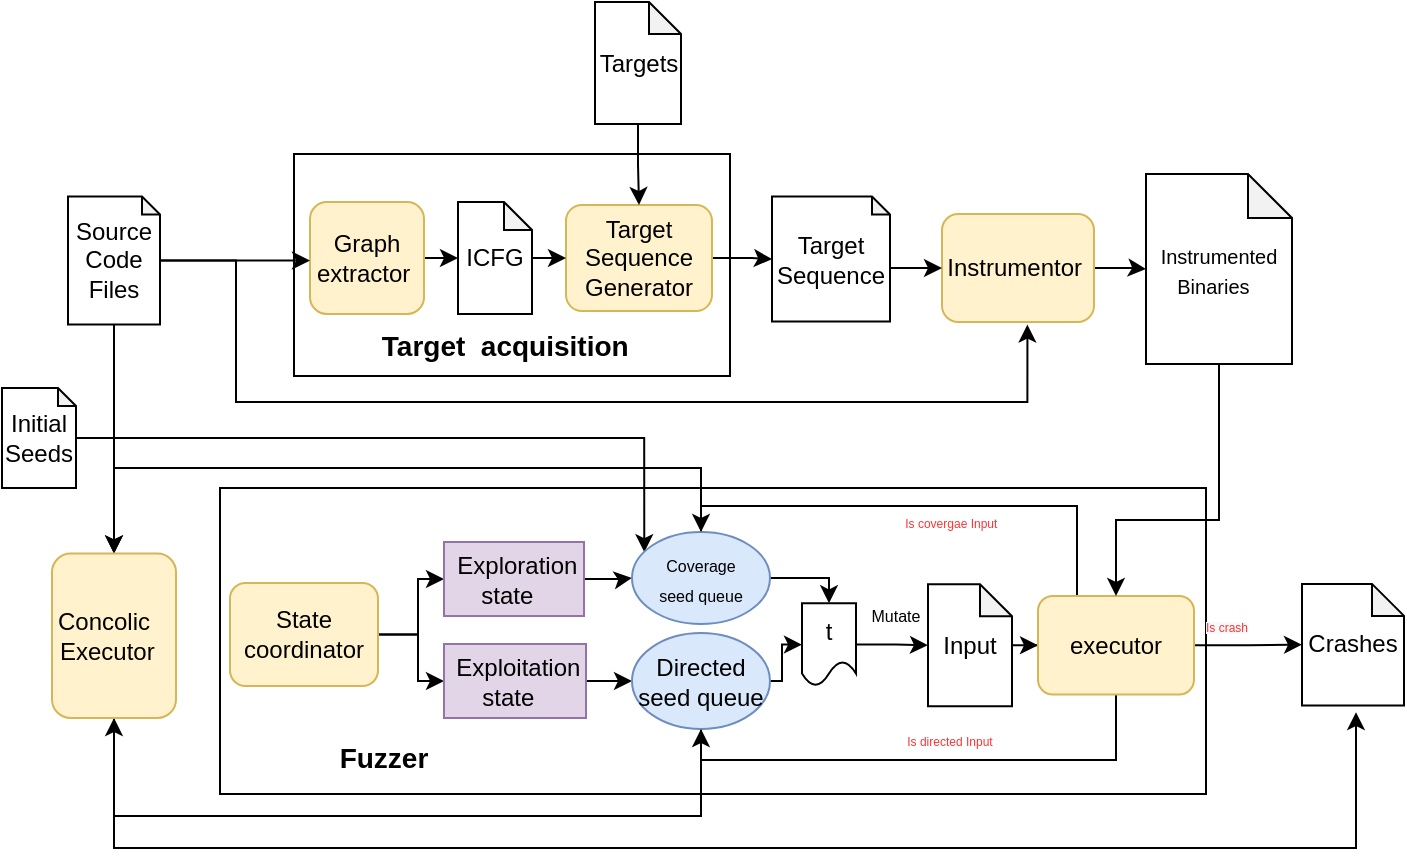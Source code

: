 <mxfile version="14.7.3" type="github">
  <diagram id="C5RBs43oDa-KdzZeNtuy" name="Page-1">
    <mxGraphModel dx="945" dy="526" grid="0" gridSize="10" guides="1" tooltips="1" connect="1" arrows="1" fold="1" page="1" pageScale="1" pageWidth="827" pageHeight="1169" math="0" shadow="0">
      <root>
        <mxCell id="WIyWlLk6GJQsqaUBKTNV-0" />
        <mxCell id="WIyWlLk6GJQsqaUBKTNV-1" parent="WIyWlLk6GJQsqaUBKTNV-0" />
        <mxCell id="UjE3L4kTOoVHfdXD8Hv7-6" value="" style="rounded=0;whiteSpace=wrap;html=1;" vertex="1" parent="WIyWlLk6GJQsqaUBKTNV-1">
          <mxGeometry x="224" y="477" width="218" height="111" as="geometry" />
        </mxCell>
        <mxCell id="UjE3L4kTOoVHfdXD8Hv7-15" style="edgeStyle=orthogonalEdgeStyle;rounded=0;orthogonalLoop=1;jettySize=auto;html=1;exitX=1;exitY=0.5;exitDx=0;exitDy=0;entryX=0;entryY=0.5;entryDx=0;entryDy=0;entryPerimeter=0;" edge="1" parent="WIyWlLk6GJQsqaUBKTNV-1" source="UjE3L4kTOoVHfdXD8Hv7-7" target="UjE3L4kTOoVHfdXD8Hv7-12">
          <mxGeometry relative="1" as="geometry" />
        </mxCell>
        <mxCell id="UjE3L4kTOoVHfdXD8Hv7-7" value="&lt;span class=&quot;fontstyle0&quot;&gt;Graph&lt;br&gt;&amp;nbsp;extractor&lt;/span&gt;&amp;nbsp;&amp;nbsp;" style="rounded=1;whiteSpace=wrap;html=1;fillColor=#fff2cc;strokeColor=#d6b656;" vertex="1" parent="WIyWlLk6GJQsqaUBKTNV-1">
          <mxGeometry x="232" y="501" width="57" height="56" as="geometry" />
        </mxCell>
        <mxCell id="UjE3L4kTOoVHfdXD8Hv7-22" style="edgeStyle=orthogonalEdgeStyle;rounded=0;orthogonalLoop=1;jettySize=auto;html=1;" edge="1" parent="WIyWlLk6GJQsqaUBKTNV-1" source="UjE3L4kTOoVHfdXD8Hv7-8" target="UjE3L4kTOoVHfdXD8Hv7-20">
          <mxGeometry relative="1" as="geometry" />
        </mxCell>
        <mxCell id="UjE3L4kTOoVHfdXD8Hv7-8" value="Target Sequence Generator" style="rounded=1;whiteSpace=wrap;html=1;fillColor=#fff2cc;strokeColor=#d6b656;" vertex="1" parent="WIyWlLk6GJQsqaUBKTNV-1">
          <mxGeometry x="360" y="502.5" width="73" height="53" as="geometry" />
        </mxCell>
        <mxCell id="UjE3L4kTOoVHfdXD8Hv7-14" value="" style="edgeStyle=orthogonalEdgeStyle;rounded=0;orthogonalLoop=1;jettySize=auto;html=1;" edge="1" parent="WIyWlLk6GJQsqaUBKTNV-1" source="UjE3L4kTOoVHfdXD8Hv7-10" target="UjE3L4kTOoVHfdXD8Hv7-7">
          <mxGeometry relative="1" as="geometry">
            <Array as="points">
              <mxPoint x="232" y="529" />
              <mxPoint x="232" y="529" />
            </Array>
          </mxGeometry>
        </mxCell>
        <mxCell id="UjE3L4kTOoVHfdXD8Hv7-26" style="edgeStyle=orthogonalEdgeStyle;rounded=0;orthogonalLoop=1;jettySize=auto;html=1;entryX=0.562;entryY=1.024;entryDx=0;entryDy=0;entryPerimeter=0;" edge="1" parent="WIyWlLk6GJQsqaUBKTNV-1" source="UjE3L4kTOoVHfdXD8Hv7-10" target="UjE3L4kTOoVHfdXD8Hv7-19">
          <mxGeometry relative="1" as="geometry">
            <Array as="points">
              <mxPoint x="195" y="530" />
              <mxPoint x="195" y="601" />
              <mxPoint x="591" y="601" />
            </Array>
          </mxGeometry>
        </mxCell>
        <mxCell id="UjE3L4kTOoVHfdXD8Hv7-85" style="edgeStyle=orthogonalEdgeStyle;rounded=0;orthogonalLoop=1;jettySize=auto;html=1;" edge="1" parent="WIyWlLk6GJQsqaUBKTNV-1" source="UjE3L4kTOoVHfdXD8Hv7-10" target="UjE3L4kTOoVHfdXD8Hv7-84">
          <mxGeometry relative="1" as="geometry" />
        </mxCell>
        <mxCell id="UjE3L4kTOoVHfdXD8Hv7-10" value="&lt;font style=&quot;font-size: 12px&quot;&gt;Source Code Files&lt;/font&gt;" style="shape=note;whiteSpace=wrap;html=1;backgroundOutline=1;darkOpacity=0.05;size=9;" vertex="1" parent="WIyWlLk6GJQsqaUBKTNV-1">
          <mxGeometry x="111" y="498.25" width="46" height="64" as="geometry" />
        </mxCell>
        <mxCell id="UjE3L4kTOoVHfdXD8Hv7-18" style="edgeStyle=orthogonalEdgeStyle;rounded=0;orthogonalLoop=1;jettySize=auto;html=1;entryX=0.5;entryY=0;entryDx=0;entryDy=0;" edge="1" parent="WIyWlLk6GJQsqaUBKTNV-1" source="UjE3L4kTOoVHfdXD8Hv7-11" target="UjE3L4kTOoVHfdXD8Hv7-8">
          <mxGeometry relative="1" as="geometry" />
        </mxCell>
        <mxCell id="UjE3L4kTOoVHfdXD8Hv7-11" value="&lt;font style=&quot;font-size: 12px&quot;&gt;Targets&lt;/font&gt;" style="shape=note;whiteSpace=wrap;html=1;backgroundOutline=1;darkOpacity=0.05;size=16;" vertex="1" parent="WIyWlLk6GJQsqaUBKTNV-1">
          <mxGeometry x="374.5" y="401" width="43" height="61" as="geometry" />
        </mxCell>
        <mxCell id="UjE3L4kTOoVHfdXD8Hv7-16" value="" style="edgeStyle=orthogonalEdgeStyle;rounded=0;orthogonalLoop=1;jettySize=auto;html=1;" edge="1" parent="WIyWlLk6GJQsqaUBKTNV-1" source="UjE3L4kTOoVHfdXD8Hv7-12" target="UjE3L4kTOoVHfdXD8Hv7-8">
          <mxGeometry relative="1" as="geometry">
            <Array as="points">
              <mxPoint x="360" y="529" />
              <mxPoint x="360" y="529" />
            </Array>
          </mxGeometry>
        </mxCell>
        <mxCell id="UjE3L4kTOoVHfdXD8Hv7-12" value="&lt;font style=&quot;font-size: 12px&quot;&gt;ICFG&lt;/font&gt;" style="shape=note;whiteSpace=wrap;html=1;backgroundOutline=1;darkOpacity=0.05;size=14;" vertex="1" parent="WIyWlLk6GJQsqaUBKTNV-1">
          <mxGeometry x="306" y="501" width="37" height="56" as="geometry" />
        </mxCell>
        <mxCell id="UjE3L4kTOoVHfdXD8Hv7-13" value="&lt;b&gt;&lt;font style=&quot;font-size: 14px&quot;&gt;&lt;span class=&quot;fontstyle0&quot;&gt;Target&amp;nbsp; acquisition&lt;/span&gt;&amp;nbsp;&amp;nbsp;&lt;/font&gt;&lt;/b&gt;" style="text;html=1;strokeColor=none;fillColor=none;align=center;verticalAlign=middle;whiteSpace=wrap;rounded=0;" vertex="1" parent="WIyWlLk6GJQsqaUBKTNV-1">
          <mxGeometry x="247.5" y="563" width="171" height="19" as="geometry" />
        </mxCell>
        <mxCell id="UjE3L4kTOoVHfdXD8Hv7-31" value="" style="edgeStyle=orthogonalEdgeStyle;rounded=0;orthogonalLoop=1;jettySize=auto;html=1;" edge="1" parent="WIyWlLk6GJQsqaUBKTNV-1" source="UjE3L4kTOoVHfdXD8Hv7-19" target="UjE3L4kTOoVHfdXD8Hv7-25">
          <mxGeometry relative="1" as="geometry" />
        </mxCell>
        <mxCell id="UjE3L4kTOoVHfdXD8Hv7-19" value="&lt;span class=&quot;fontstyle0&quot;&gt;&amp;nbsp;Instrumentor&lt;/span&gt;&amp;nbsp;&amp;nbsp;" style="rounded=1;whiteSpace=wrap;html=1;fillColor=#fff2cc;strokeColor=#d6b656;" vertex="1" parent="WIyWlLk6GJQsqaUBKTNV-1">
          <mxGeometry x="548" y="507" width="76" height="54" as="geometry" />
        </mxCell>
        <mxCell id="UjE3L4kTOoVHfdXD8Hv7-24" style="edgeStyle=orthogonalEdgeStyle;rounded=0;orthogonalLoop=1;jettySize=auto;html=1;exitX=0;exitY=0;exitDx=59;exitDy=35.75;exitPerimeter=0;" edge="1" parent="WIyWlLk6GJQsqaUBKTNV-1" source="UjE3L4kTOoVHfdXD8Hv7-20" target="UjE3L4kTOoVHfdXD8Hv7-19">
          <mxGeometry relative="1" as="geometry" />
        </mxCell>
        <mxCell id="UjE3L4kTOoVHfdXD8Hv7-20" value="Target Sequence" style="shape=note;whiteSpace=wrap;html=1;backgroundOutline=1;darkOpacity=0.05;size=9;" vertex="1" parent="WIyWlLk6GJQsqaUBKTNV-1">
          <mxGeometry x="463" y="498.25" width="59" height="62.5" as="geometry" />
        </mxCell>
        <mxCell id="UjE3L4kTOoVHfdXD8Hv7-25" value="&lt;font style=&quot;font-size: 10px&quot;&gt;&lt;font style=&quot;font-size: 10px&quot;&gt;&lt;span class=&quot;fontstyle0&quot; style=&quot;font-size: 10px&quot;&gt;Instrumented&lt;br style=&quot;font-size: 10px&quot;&gt;Binaries&lt;/span&gt;&amp;nbsp;&lt;/font&gt;&lt;font style=&quot;font-size: 10px&quot;&gt;&amp;nbsp;&lt;/font&gt;&lt;/font&gt;" style="shape=note;whiteSpace=wrap;html=1;backgroundOutline=1;darkOpacity=0.05;size=22;" vertex="1" parent="WIyWlLk6GJQsqaUBKTNV-1">
          <mxGeometry x="650" y="487" width="73" height="95" as="geometry" />
        </mxCell>
        <mxCell id="UjE3L4kTOoVHfdXD8Hv7-30" value="z" style="rounded=0;whiteSpace=wrap;html=1;" vertex="1" parent="WIyWlLk6GJQsqaUBKTNV-1">
          <mxGeometry x="187" y="644" width="493" height="153" as="geometry" />
        </mxCell>
        <mxCell id="UjE3L4kTOoVHfdXD8Hv7-90" style="edgeStyle=orthogonalEdgeStyle;rounded=0;orthogonalLoop=1;jettySize=auto;html=1;entryX=0.089;entryY=0.219;entryDx=0;entryDy=0;entryPerimeter=0;" edge="1" parent="WIyWlLk6GJQsqaUBKTNV-1" source="UjE3L4kTOoVHfdXD8Hv7-39" target="UjE3L4kTOoVHfdXD8Hv7-51">
          <mxGeometry relative="1" as="geometry" />
        </mxCell>
        <mxCell id="UjE3L4kTOoVHfdXD8Hv7-39" value="&lt;font style=&quot;font-size: 12px&quot;&gt;Initial&lt;br&gt;Seeds&lt;br&gt;&lt;/font&gt;" style="shape=note;whiteSpace=wrap;html=1;backgroundOutline=1;darkOpacity=0.05;size=9;" vertex="1" parent="WIyWlLk6GJQsqaUBKTNV-1">
          <mxGeometry x="78" y="594" width="37" height="50" as="geometry" />
        </mxCell>
        <mxCell id="UjE3L4kTOoVHfdXD8Hv7-77" style="edgeStyle=orthogonalEdgeStyle;rounded=0;orthogonalLoop=1;jettySize=auto;html=1;entryX=0;entryY=0.5;entryDx=0;entryDy=0;" edge="1" parent="WIyWlLk6GJQsqaUBKTNV-1" source="UjE3L4kTOoVHfdXD8Hv7-42" target="UjE3L4kTOoVHfdXD8Hv7-48">
          <mxGeometry relative="1" as="geometry" />
        </mxCell>
        <mxCell id="UjE3L4kTOoVHfdXD8Hv7-78" style="edgeStyle=orthogonalEdgeStyle;rounded=0;orthogonalLoop=1;jettySize=auto;html=1;entryX=0;entryY=0.5;entryDx=0;entryDy=0;" edge="1" parent="WIyWlLk6GJQsqaUBKTNV-1" source="UjE3L4kTOoVHfdXD8Hv7-42" target="UjE3L4kTOoVHfdXD8Hv7-49">
          <mxGeometry relative="1" as="geometry" />
        </mxCell>
        <mxCell id="UjE3L4kTOoVHfdXD8Hv7-42" value="State&lt;br&gt;coordinator" style="rounded=1;whiteSpace=wrap;html=1;fillColor=#fff2cc;strokeColor=#d6b656;" vertex="1" parent="WIyWlLk6GJQsqaUBKTNV-1">
          <mxGeometry x="192" y="691.5" width="74" height="51.5" as="geometry" />
        </mxCell>
        <mxCell id="UjE3L4kTOoVHfdXD8Hv7-79" style="edgeStyle=orthogonalEdgeStyle;rounded=0;orthogonalLoop=1;jettySize=auto;html=1;entryX=0;entryY=0.5;entryDx=0;entryDy=0;" edge="1" parent="WIyWlLk6GJQsqaUBKTNV-1" source="UjE3L4kTOoVHfdXD8Hv7-48" target="UjE3L4kTOoVHfdXD8Hv7-51">
          <mxGeometry relative="1" as="geometry" />
        </mxCell>
        <mxCell id="UjE3L4kTOoVHfdXD8Hv7-48" value="&lt;span class=&quot;fontstyle0&quot;&gt;&amp;nbsp;Exploration&lt;br&gt;&lt;/span&gt;state&amp;nbsp;&amp;nbsp;" style="rounded=0;whiteSpace=wrap;html=1;fillColor=#e1d5e7;strokeColor=#9673a6;" vertex="1" parent="WIyWlLk6GJQsqaUBKTNV-1">
          <mxGeometry x="299" y="671" width="70" height="37" as="geometry" />
        </mxCell>
        <mxCell id="UjE3L4kTOoVHfdXD8Hv7-80" style="edgeStyle=orthogonalEdgeStyle;rounded=0;orthogonalLoop=1;jettySize=auto;html=1;entryX=0;entryY=0.5;entryDx=0;entryDy=0;" edge="1" parent="WIyWlLk6GJQsqaUBKTNV-1" source="UjE3L4kTOoVHfdXD8Hv7-49" target="UjE3L4kTOoVHfdXD8Hv7-52">
          <mxGeometry relative="1" as="geometry" />
        </mxCell>
        <mxCell id="UjE3L4kTOoVHfdXD8Hv7-49" value="&lt;span class=&quot;fontstyle0&quot;&gt;&amp;nbsp;Exploitation&lt;br&gt;&lt;/span&gt;state&amp;nbsp;&amp;nbsp;" style="rounded=0;whiteSpace=wrap;html=1;fillColor=#e1d5e7;strokeColor=#9673a6;" vertex="1" parent="WIyWlLk6GJQsqaUBKTNV-1">
          <mxGeometry x="299" y="722" width="71" height="37" as="geometry" />
        </mxCell>
        <mxCell id="UjE3L4kTOoVHfdXD8Hv7-61" style="edgeStyle=orthogonalEdgeStyle;rounded=0;orthogonalLoop=1;jettySize=auto;html=1;entryX=0.5;entryY=0;entryDx=0;entryDy=0;" edge="1" parent="WIyWlLk6GJQsqaUBKTNV-1" source="UjE3L4kTOoVHfdXD8Hv7-51" target="UjE3L4kTOoVHfdXD8Hv7-54">
          <mxGeometry relative="1" as="geometry">
            <Array as="points">
              <mxPoint x="491" y="689" />
            </Array>
          </mxGeometry>
        </mxCell>
        <mxCell id="UjE3L4kTOoVHfdXD8Hv7-88" style="edgeStyle=orthogonalEdgeStyle;rounded=0;orthogonalLoop=1;jettySize=auto;html=1;entryX=0.5;entryY=0;entryDx=0;entryDy=0;" edge="1" parent="WIyWlLk6GJQsqaUBKTNV-1" source="UjE3L4kTOoVHfdXD8Hv7-51" target="UjE3L4kTOoVHfdXD8Hv7-84">
          <mxGeometry relative="1" as="geometry">
            <Array as="points">
              <mxPoint x="427" y="634" />
              <mxPoint x="134" y="634" />
            </Array>
          </mxGeometry>
        </mxCell>
        <mxCell id="UjE3L4kTOoVHfdXD8Hv7-51" value="&lt;font style=&quot;font-size: 8px&quot;&gt;Coverage&lt;br&gt;seed queue&lt;/font&gt;" style="ellipse;whiteSpace=wrap;html=1;fillColor=#dae8fc;strokeColor=#6c8ebf;" vertex="1" parent="WIyWlLk6GJQsqaUBKTNV-1">
          <mxGeometry x="393" y="666" width="69" height="46" as="geometry" />
        </mxCell>
        <mxCell id="UjE3L4kTOoVHfdXD8Hv7-62" style="edgeStyle=orthogonalEdgeStyle;rounded=0;orthogonalLoop=1;jettySize=auto;html=1;entryX=0;entryY=0.5;entryDx=0;entryDy=0;" edge="1" parent="WIyWlLk6GJQsqaUBKTNV-1" source="UjE3L4kTOoVHfdXD8Hv7-52" target="UjE3L4kTOoVHfdXD8Hv7-54">
          <mxGeometry relative="1" as="geometry">
            <Array as="points">
              <mxPoint x="468" y="740" />
              <mxPoint x="468" y="722" />
            </Array>
          </mxGeometry>
        </mxCell>
        <mxCell id="UjE3L4kTOoVHfdXD8Hv7-87" style="edgeStyle=orthogonalEdgeStyle;rounded=0;orthogonalLoop=1;jettySize=auto;html=1;entryX=0.5;entryY=1;entryDx=0;entryDy=0;" edge="1" parent="WIyWlLk6GJQsqaUBKTNV-1" source="UjE3L4kTOoVHfdXD8Hv7-52" target="UjE3L4kTOoVHfdXD8Hv7-84">
          <mxGeometry relative="1" as="geometry">
            <Array as="points">
              <mxPoint x="427" y="808" />
              <mxPoint x="134" y="808" />
            </Array>
          </mxGeometry>
        </mxCell>
        <mxCell id="UjE3L4kTOoVHfdXD8Hv7-52" value="Directed seed queue" style="ellipse;whiteSpace=wrap;html=1;fillColor=#dae8fc;strokeColor=#6c8ebf;" vertex="1" parent="WIyWlLk6GJQsqaUBKTNV-1">
          <mxGeometry x="393" y="716.5" width="69" height="48" as="geometry" />
        </mxCell>
        <mxCell id="UjE3L4kTOoVHfdXD8Hv7-64" style="edgeStyle=orthogonalEdgeStyle;rounded=0;orthogonalLoop=1;jettySize=auto;html=1;entryX=0;entryY=0.5;entryDx=0;entryDy=0;entryPerimeter=0;" edge="1" parent="WIyWlLk6GJQsqaUBKTNV-1" source="UjE3L4kTOoVHfdXD8Hv7-54" target="UjE3L4kTOoVHfdXD8Hv7-55">
          <mxGeometry relative="1" as="geometry" />
        </mxCell>
        <mxCell id="UjE3L4kTOoVHfdXD8Hv7-54" value="t" style="shape=document;whiteSpace=wrap;html=1;boundedLbl=1;" vertex="1" parent="WIyWlLk6GJQsqaUBKTNV-1">
          <mxGeometry x="478" y="701.63" width="27" height="41.37" as="geometry" />
        </mxCell>
        <mxCell id="UjE3L4kTOoVHfdXD8Hv7-65" style="edgeStyle=orthogonalEdgeStyle;rounded=0;orthogonalLoop=1;jettySize=auto;html=1;entryX=0;entryY=0.5;entryDx=0;entryDy=0;" edge="1" parent="WIyWlLk6GJQsqaUBKTNV-1" source="UjE3L4kTOoVHfdXD8Hv7-55" target="UjE3L4kTOoVHfdXD8Hv7-56">
          <mxGeometry relative="1" as="geometry" />
        </mxCell>
        <mxCell id="UjE3L4kTOoVHfdXD8Hv7-55" value="&lt;font style=&quot;font-size: 12px&quot;&gt;Input&lt;/font&gt;" style="shape=note;whiteSpace=wrap;html=1;backgroundOutline=1;darkOpacity=0.05;size=16;" vertex="1" parent="WIyWlLk6GJQsqaUBKTNV-1">
          <mxGeometry x="541" y="692.13" width="42" height="61" as="geometry" />
        </mxCell>
        <mxCell id="UjE3L4kTOoVHfdXD8Hv7-60" style="edgeStyle=orthogonalEdgeStyle;rounded=0;orthogonalLoop=1;jettySize=auto;html=1;entryX=0;entryY=0.5;entryDx=0;entryDy=0;entryPerimeter=0;" edge="1" parent="WIyWlLk6GJQsqaUBKTNV-1" source="UjE3L4kTOoVHfdXD8Hv7-56" target="UjE3L4kTOoVHfdXD8Hv7-59">
          <mxGeometry relative="1" as="geometry" />
        </mxCell>
        <mxCell id="UjE3L4kTOoVHfdXD8Hv7-67" style="edgeStyle=orthogonalEdgeStyle;rounded=0;orthogonalLoop=1;jettySize=auto;html=1;exitX=0.5;exitY=1;exitDx=0;exitDy=0;entryX=0.5;entryY=1;entryDx=0;entryDy=0;" edge="1" parent="WIyWlLk6GJQsqaUBKTNV-1" source="UjE3L4kTOoVHfdXD8Hv7-56" target="UjE3L4kTOoVHfdXD8Hv7-52">
          <mxGeometry relative="1" as="geometry">
            <Array as="points">
              <mxPoint x="635" y="780" />
              <mxPoint x="427" y="780" />
            </Array>
          </mxGeometry>
        </mxCell>
        <mxCell id="UjE3L4kTOoVHfdXD8Hv7-70" style="edgeStyle=orthogonalEdgeStyle;rounded=0;orthogonalLoop=1;jettySize=auto;html=1;exitX=0.25;exitY=0;exitDx=0;exitDy=0;entryX=0.5;entryY=0;entryDx=0;entryDy=0;" edge="1" parent="WIyWlLk6GJQsqaUBKTNV-1" source="UjE3L4kTOoVHfdXD8Hv7-56" target="UjE3L4kTOoVHfdXD8Hv7-51">
          <mxGeometry relative="1" as="geometry">
            <Array as="points">
              <mxPoint x="616" y="653" />
              <mxPoint x="428" y="653" />
            </Array>
          </mxGeometry>
        </mxCell>
        <mxCell id="UjE3L4kTOoVHfdXD8Hv7-56" value="executor" style="rounded=1;whiteSpace=wrap;html=1;fillColor=#fff2cc;strokeColor=#d6b656;" vertex="1" parent="WIyWlLk6GJQsqaUBKTNV-1">
          <mxGeometry x="596" y="698" width="78" height="49.25" as="geometry" />
        </mxCell>
        <mxCell id="UjE3L4kTOoVHfdXD8Hv7-58" style="edgeStyle=orthogonalEdgeStyle;rounded=0;orthogonalLoop=1;jettySize=auto;html=1;entryX=0.5;entryY=0;entryDx=0;entryDy=0;" edge="1" parent="WIyWlLk6GJQsqaUBKTNV-1" source="UjE3L4kTOoVHfdXD8Hv7-25" target="UjE3L4kTOoVHfdXD8Hv7-56">
          <mxGeometry relative="1" as="geometry">
            <Array as="points">
              <mxPoint x="687" y="660" />
              <mxPoint x="635" y="660" />
            </Array>
          </mxGeometry>
        </mxCell>
        <mxCell id="UjE3L4kTOoVHfdXD8Hv7-59" value="&lt;font style=&quot;font-size: 12px&quot;&gt;Crashes&lt;/font&gt;" style="shape=note;whiteSpace=wrap;html=1;backgroundOutline=1;darkOpacity=0.05;size=16;" vertex="1" parent="WIyWlLk6GJQsqaUBKTNV-1">
          <mxGeometry x="728" y="691.94" width="51" height="60.75" as="geometry" />
        </mxCell>
        <mxCell id="UjE3L4kTOoVHfdXD8Hv7-72" value="&lt;font style=&quot;font-size: 6px&quot; color=&quot;#ff3333&quot;&gt;Is covergae Input&amp;nbsp;&lt;/font&gt;" style="text;html=1;strokeColor=none;fillColor=none;align=center;verticalAlign=middle;whiteSpace=wrap;rounded=0;" vertex="1" parent="WIyWlLk6GJQsqaUBKTNV-1">
          <mxGeometry x="501" y="651" width="105" height="17" as="geometry" />
        </mxCell>
        <mxCell id="UjE3L4kTOoVHfdXD8Hv7-73" value="&lt;font style=&quot;font-size: 6px&quot; color=&quot;#ff3333&quot;&gt;Is directed Input&lt;/font&gt;" style="text;html=1;strokeColor=none;fillColor=none;align=center;verticalAlign=middle;whiteSpace=wrap;rounded=0;" vertex="1" parent="WIyWlLk6GJQsqaUBKTNV-1">
          <mxGeometry x="494" y="759" width="116" height="20" as="geometry" />
        </mxCell>
        <mxCell id="UjE3L4kTOoVHfdXD8Hv7-74" value="&lt;span style=&quot;font-family: &amp;#34;helvetica&amp;#34; ; font-size: 6px ; font-style: normal ; font-weight: 400 ; letter-spacing: normal ; text-align: center ; text-indent: 0px ; text-transform: none ; word-spacing: 0px ; background-color: rgb(248 , 249 , 250) ; display: inline ; float: none&quot;&gt;&lt;font color=&quot;#ff3333&quot;&gt;Is crash&lt;/font&gt;&lt;/span&gt;" style="text;whiteSpace=wrap;html=1;" vertex="1" parent="WIyWlLk6GJQsqaUBKTNV-1">
          <mxGeometry x="677.999" y="698.003" width="79" height="28" as="geometry" />
        </mxCell>
        <mxCell id="UjE3L4kTOoVHfdXD8Hv7-82" value="&lt;font style=&quot;font-size: 8px&quot;&gt;Mutate&lt;/font&gt;" style="text;html=1;strokeColor=none;fillColor=none;align=center;verticalAlign=middle;whiteSpace=wrap;rounded=0;" vertex="1" parent="WIyWlLk6GJQsqaUBKTNV-1">
          <mxGeometry x="505" y="696.5" width="40" height="20" as="geometry" />
        </mxCell>
        <mxCell id="UjE3L4kTOoVHfdXD8Hv7-83" value="&lt;b&gt;&lt;font style=&quot;font-size: 14px&quot;&gt;Fuzzer&lt;/font&gt;&lt;/b&gt;" style="text;html=1;strokeColor=none;fillColor=none;align=center;verticalAlign=middle;whiteSpace=wrap;rounded=0;" vertex="1" parent="WIyWlLk6GJQsqaUBKTNV-1">
          <mxGeometry x="249" y="769" width="40" height="20" as="geometry" />
        </mxCell>
        <mxCell id="UjE3L4kTOoVHfdXD8Hv7-89" style="edgeStyle=orthogonalEdgeStyle;rounded=0;orthogonalLoop=1;jettySize=auto;html=1;" edge="1" parent="WIyWlLk6GJQsqaUBKTNV-1" source="UjE3L4kTOoVHfdXD8Hv7-84">
          <mxGeometry relative="1" as="geometry">
            <mxPoint x="755" y="756.069" as="targetPoint" />
            <Array as="points">
              <mxPoint x="134" y="824" />
              <mxPoint x="755" y="824" />
            </Array>
          </mxGeometry>
        </mxCell>
        <mxCell id="UjE3L4kTOoVHfdXD8Hv7-84" value="&lt;span class=&quot;fontstyle0&quot;&gt;Concolic&amp;nbsp; &amp;nbsp; Executor&lt;/span&gt;&amp;nbsp;&amp;nbsp;" style="rounded=1;whiteSpace=wrap;html=1;fillColor=#fff2cc;strokeColor=#d6b656;" vertex="1" parent="WIyWlLk6GJQsqaUBKTNV-1">
          <mxGeometry x="103" y="676.75" width="62" height="82.25" as="geometry" />
        </mxCell>
      </root>
    </mxGraphModel>
  </diagram>
</mxfile>
